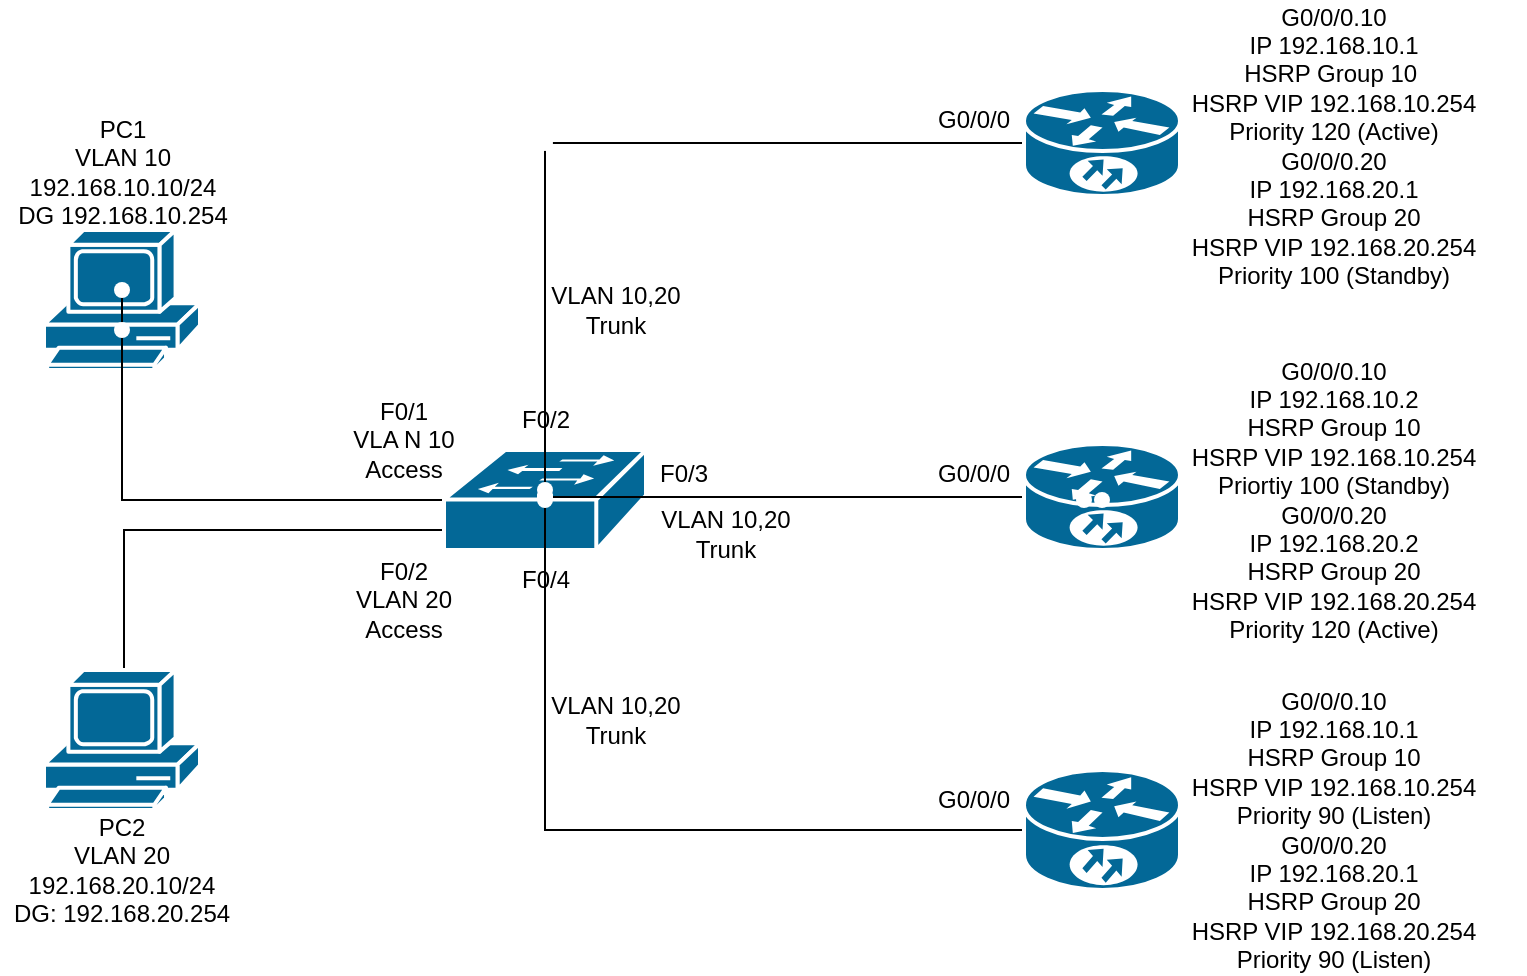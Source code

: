 <mxfile version="26.2.15">
  <diagram name="Page-1" id="vGv60yO_kuP_XpsXv7X9">
    <mxGraphModel dx="1028" dy="595" grid="1" gridSize="10" guides="1" tooltips="1" connect="1" arrows="1" fold="1" page="1" pageScale="1" pageWidth="850" pageHeight="1100" math="0" shadow="0">
      <root>
        <mxCell id="0" />
        <mxCell id="1" parent="0" />
        <mxCell id="1pSujZGEYOiVp5hE4BIw-1" value="" style="shape=mxgraph.cisco.computers_and_peripherals.pc;sketch=0;html=1;pointerEvents=1;dashed=0;fillColor=#036897;strokeColor=#ffffff;strokeWidth=2;verticalLabelPosition=bottom;verticalAlign=top;align=center;outlineConnect=0;" vertex="1" parent="1">
          <mxGeometry x="40" y="150" width="78" height="70" as="geometry" />
        </mxCell>
        <mxCell id="1pSujZGEYOiVp5hE4BIw-46" value="" style="edgeStyle=orthogonalEdgeStyle;rounded=0;orthogonalLoop=1;jettySize=auto;html=1;entryX=0.82;entryY=0.74;entryDx=0;entryDy=0;entryPerimeter=0;endArrow=none;endFill=1;startFill=0;" edge="1" parent="1">
          <mxGeometry relative="1" as="geometry">
            <mxPoint x="80" y="370" as="sourcePoint" />
            <mxPoint x="291.5" y="283.5" as="targetPoint" />
            <Array as="points">
              <mxPoint x="80" y="300" />
              <mxPoint x="291" y="300" />
            </Array>
          </mxGeometry>
        </mxCell>
        <mxCell id="1pSujZGEYOiVp5hE4BIw-2" value="" style="shape=mxgraph.cisco.computers_and_peripherals.pc;sketch=0;html=1;pointerEvents=1;dashed=0;fillColor=#036897;strokeColor=#ffffff;strokeWidth=2;verticalLabelPosition=bottom;verticalAlign=top;align=center;outlineConnect=0;" vertex="1" parent="1">
          <mxGeometry x="40" y="370" width="78" height="70" as="geometry" />
        </mxCell>
        <mxCell id="1pSujZGEYOiVp5hE4BIw-21" value="" style="edgeStyle=orthogonalEdgeStyle;rounded=0;orthogonalLoop=1;jettySize=auto;html=1;endArrow=none;startFill=0;" edge="1" parent="1" source="1pSujZGEYOiVp5hE4BIw-4" target="1pSujZGEYOiVp5hE4BIw-20">
          <mxGeometry relative="1" as="geometry">
            <Array as="points">
              <mxPoint x="79" y="285" />
            </Array>
          </mxGeometry>
        </mxCell>
        <mxCell id="1pSujZGEYOiVp5hE4BIw-4" value="" style="shape=mxgraph.cisco.switches.workgroup_switch;sketch=0;html=1;pointerEvents=1;dashed=0;fillColor=#036897;strokeColor=#ffffff;strokeWidth=2;verticalLabelPosition=bottom;verticalAlign=top;align=center;outlineConnect=0;" vertex="1" parent="1">
          <mxGeometry x="240" y="260" width="101" height="50" as="geometry" />
        </mxCell>
        <mxCell id="1pSujZGEYOiVp5hE4BIw-42" value="" style="edgeStyle=orthogonalEdgeStyle;rounded=0;orthogonalLoop=1;jettySize=auto;html=1;endArrow=none;startFill=0;" edge="1" parent="1" source="1pSujZGEYOiVp5hE4BIw-6" target="1pSujZGEYOiVp5hE4BIw-41">
          <mxGeometry relative="1" as="geometry" />
        </mxCell>
        <mxCell id="1pSujZGEYOiVp5hE4BIw-6" value="" style="shape=mxgraph.cisco.routers.10700;sketch=0;html=1;pointerEvents=1;dashed=0;fillColor=#036897;strokeColor=#ffffff;strokeWidth=2;verticalLabelPosition=bottom;verticalAlign=top;align=center;outlineConnect=0;" vertex="1" parent="1">
          <mxGeometry x="530" y="420" width="78" height="60" as="geometry" />
        </mxCell>
        <mxCell id="1pSujZGEYOiVp5hE4BIw-40" value="" style="edgeStyle=orthogonalEdgeStyle;rounded=0;orthogonalLoop=1;jettySize=auto;html=1;endArrow=none;startFill=0;" edge="1" parent="1" source="1pSujZGEYOiVp5hE4BIw-7" target="1pSujZGEYOiVp5hE4BIw-39">
          <mxGeometry relative="1" as="geometry" />
        </mxCell>
        <mxCell id="1pSujZGEYOiVp5hE4BIw-7" value="" style="shape=mxgraph.cisco.routers.10700;sketch=0;html=1;pointerEvents=1;dashed=0;fillColor=#036897;strokeColor=#ffffff;strokeWidth=2;verticalLabelPosition=bottom;verticalAlign=top;align=center;outlineConnect=0;" vertex="1" parent="1">
          <mxGeometry x="530" y="257" width="78" height="53" as="geometry" />
        </mxCell>
        <mxCell id="1pSujZGEYOiVp5hE4BIw-65" value="" style="edgeStyle=orthogonalEdgeStyle;rounded=0;orthogonalLoop=1;jettySize=auto;html=1;endArrow=none;startFill=0;" edge="1" parent="1" source="1pSujZGEYOiVp5hE4BIw-8" target="1pSujZGEYOiVp5hE4BIw-64">
          <mxGeometry relative="1" as="geometry" />
        </mxCell>
        <mxCell id="1pSujZGEYOiVp5hE4BIw-8" value="" style="shape=mxgraph.cisco.routers.10700;sketch=0;html=1;pointerEvents=1;dashed=0;fillColor=#036897;strokeColor=#ffffff;strokeWidth=2;verticalLabelPosition=bottom;verticalAlign=top;align=center;outlineConnect=0;" vertex="1" parent="1">
          <mxGeometry x="530" y="80" width="78" height="53" as="geometry" />
        </mxCell>
        <mxCell id="1pSujZGEYOiVp5hE4BIw-15" value="" style="shape=waypoint;sketch=0;size=6;pointerEvents=1;points=[];fillColor=#036897;resizable=0;rotatable=0;perimeter=centerPerimeter;snapToPoint=1;verticalAlign=top;strokeColor=#ffffff;dashed=0;strokeWidth=2;" vertex="1" parent="1">
          <mxGeometry x="69" y="190" width="20" height="20" as="geometry" />
        </mxCell>
        <mxCell id="1pSujZGEYOiVp5hE4BIw-20" value="" style="shape=waypoint;sketch=0;size=6;pointerEvents=1;points=[];fillColor=#036897;resizable=0;rotatable=0;perimeter=centerPerimeter;snapToPoint=1;verticalAlign=top;strokeColor=#ffffff;dashed=0;strokeWidth=2;" vertex="1" parent="1">
          <mxGeometry x="69" y="170" width="20" height="20" as="geometry" />
        </mxCell>
        <mxCell id="1pSujZGEYOiVp5hE4BIw-24" value="" style="shape=waypoint;sketch=0;size=6;pointerEvents=1;points=[];fillColor=#036897;resizable=0;rotatable=0;perimeter=centerPerimeter;snapToPoint=1;verticalAlign=top;strokeColor=#ffffff;dashed=0;strokeWidth=2;" vertex="1" parent="1">
          <mxGeometry x="550" y="275" width="20" height="20" as="geometry" />
        </mxCell>
        <mxCell id="1pSujZGEYOiVp5hE4BIw-32" value="" style="shape=waypoint;sketch=0;size=6;pointerEvents=1;points=[];fillColor=#036897;resizable=0;rotatable=0;perimeter=centerPerimeter;snapToPoint=1;verticalAlign=top;strokeColor=#ffffff;dashed=0;strokeWidth=2;" vertex="1" parent="1">
          <mxGeometry x="280.5" y="96.5" width="20" height="20" as="geometry" />
        </mxCell>
        <mxCell id="1pSujZGEYOiVp5hE4BIw-35" value="" style="shape=waypoint;sketch=0;size=6;pointerEvents=1;points=[];fillColor=#036897;resizable=0;rotatable=0;perimeter=centerPerimeter;snapToPoint=1;verticalAlign=top;strokeColor=#ffffff;dashed=0;strokeWidth=2;" vertex="1" parent="1">
          <mxGeometry x="559" y="275" width="20" height="20" as="geometry" />
        </mxCell>
        <mxCell id="1pSujZGEYOiVp5hE4BIw-37" value="" style="shape=waypoint;sketch=0;size=6;pointerEvents=1;points=[];fillColor=#036897;resizable=0;rotatable=0;perimeter=centerPerimeter;snapToPoint=1;verticalAlign=top;strokeColor=#ffffff;dashed=0;strokeWidth=2;" vertex="1" parent="1">
          <mxGeometry x="280.5" y="273.5" width="20" height="20" as="geometry" />
        </mxCell>
        <mxCell id="1pSujZGEYOiVp5hE4BIw-39" value="" style="shape=waypoint;sketch=0;size=6;pointerEvents=1;points=[];fillColor=#036897;resizable=0;rotatable=0;perimeter=centerPerimeter;snapToPoint=1;verticalAlign=top;strokeColor=#ffffff;dashed=0;strokeWidth=2;" vertex="1" parent="1">
          <mxGeometry x="280.5" y="273.5" width="20" height="20" as="geometry" />
        </mxCell>
        <mxCell id="1pSujZGEYOiVp5hE4BIw-41" value="" style="shape=waypoint;sketch=0;size=6;pointerEvents=1;points=[];fillColor=#036897;resizable=0;rotatable=0;perimeter=centerPerimeter;snapToPoint=1;verticalAlign=top;strokeColor=#ffffff;dashed=0;strokeWidth=2;" vertex="1" parent="1">
          <mxGeometry x="280.5" y="275" width="20" height="20" as="geometry" />
        </mxCell>
        <mxCell id="1pSujZGEYOiVp5hE4BIw-43" value="" style="shape=waypoint;sketch=0;size=6;pointerEvents=1;points=[];fillColor=#036897;resizable=0;rotatable=0;perimeter=centerPerimeter;snapToPoint=1;verticalAlign=top;strokeColor=#ffffff;dashed=0;strokeWidth=2;" vertex="1" parent="1">
          <mxGeometry x="280.5" y="273.5" width="20" height="20" as="geometry" />
        </mxCell>
        <mxCell id="1pSujZGEYOiVp5hE4BIw-45" value="" style="shape=waypoint;sketch=0;size=6;pointerEvents=1;points=[];fillColor=#036897;resizable=0;rotatable=0;perimeter=centerPerimeter;snapToPoint=1;verticalAlign=top;strokeColor=#ffffff;dashed=0;strokeWidth=2;" vertex="1" parent="1">
          <mxGeometry x="280.5" y="273.5" width="20" height="20" as="geometry" />
        </mxCell>
        <mxCell id="1pSujZGEYOiVp5hE4BIw-48" value="F0/2&lt;div&gt;VLAN 20&lt;/div&gt;&lt;div&gt;Access&lt;/div&gt;" style="text;strokeColor=none;align=center;fillColor=none;html=1;verticalAlign=middle;whiteSpace=wrap;rounded=0;" vertex="1" parent="1">
          <mxGeometry x="190" y="320" width="60" height="30" as="geometry" />
        </mxCell>
        <mxCell id="1pSujZGEYOiVp5hE4BIw-49" value="F0/1&lt;div&gt;VLA N 10&lt;/div&gt;&lt;div&gt;Access&lt;/div&gt;" style="text;strokeColor=none;align=center;fillColor=none;html=1;verticalAlign=middle;whiteSpace=wrap;rounded=0;" vertex="1" parent="1">
          <mxGeometry x="190" y="240" width="60" height="30" as="geometry" />
        </mxCell>
        <mxCell id="1pSujZGEYOiVp5hE4BIw-51" value="PC2&lt;div&gt;VLAN 20&lt;/div&gt;&lt;div&gt;192.168.20.10/24&lt;/div&gt;&lt;div&gt;DG: 192.168.20.254&lt;/div&gt;" style="text;strokeColor=none;align=center;fillColor=none;html=1;verticalAlign=middle;whiteSpace=wrap;rounded=0;" vertex="1" parent="1">
          <mxGeometry x="23.25" y="460" width="111.5" height="20" as="geometry" />
        </mxCell>
        <mxCell id="1pSujZGEYOiVp5hE4BIw-52" value="PC1&lt;div&gt;VLAN 10&lt;/div&gt;&lt;div&gt;192.168.10.10/24&lt;/div&gt;&lt;div&gt;DG 192.168.10.254&lt;/div&gt;" style="text;strokeColor=none;align=center;fillColor=none;html=1;verticalAlign=middle;whiteSpace=wrap;rounded=0;" vertex="1" parent="1">
          <mxGeometry x="18.75" y="116.5" width="120.5" height="8.5" as="geometry" />
        </mxCell>
        <mxCell id="1pSujZGEYOiVp5hE4BIw-54" value="VLAN 10,20&lt;div&gt;Trunk&lt;/div&gt;" style="text;strokeColor=none;align=center;fillColor=none;html=1;verticalAlign=middle;whiteSpace=wrap;rounded=0;" vertex="1" parent="1">
          <mxGeometry x="341" y="287" width="80" height="30" as="geometry" />
        </mxCell>
        <mxCell id="1pSujZGEYOiVp5hE4BIw-57" value="VLAN 10,20&lt;div&gt;Trunk&lt;/div&gt;" style="text;strokeColor=none;align=center;fillColor=none;html=1;verticalAlign=middle;whiteSpace=wrap;rounded=0;" vertex="1" parent="1">
          <mxGeometry x="285.75" y="380" width="79.5" height="30" as="geometry" />
        </mxCell>
        <mxCell id="1pSujZGEYOiVp5hE4BIw-59" value="F0/2" style="text;strokeColor=none;align=center;fillColor=none;html=1;verticalAlign=middle;whiteSpace=wrap;rounded=0;" vertex="1" parent="1">
          <mxGeometry x="260.5" y="230" width="60" height="30" as="geometry" />
        </mxCell>
        <mxCell id="1pSujZGEYOiVp5hE4BIw-60" value="F0/3" style="text;strokeColor=none;align=center;fillColor=none;html=1;verticalAlign=middle;whiteSpace=wrap;rounded=0;" vertex="1" parent="1">
          <mxGeometry x="330" y="257" width="60" height="30" as="geometry" />
        </mxCell>
        <mxCell id="1pSujZGEYOiVp5hE4BIw-61" value="F0/4" style="text;strokeColor=none;align=center;fillColor=none;html=1;verticalAlign=middle;whiteSpace=wrap;rounded=0;" vertex="1" parent="1">
          <mxGeometry x="260.5" y="310" width="60" height="30" as="geometry" />
        </mxCell>
        <mxCell id="1pSujZGEYOiVp5hE4BIw-64" value="" style="shape=waypoint;sketch=0;size=6;pointerEvents=1;points=[];fillColor=#036897;resizable=0;rotatable=0;perimeter=centerPerimeter;snapToPoint=1;verticalAlign=top;strokeColor=#ffffff;dashed=0;strokeWidth=2;" vertex="1" parent="1">
          <mxGeometry x="280.5" y="270" width="20" height="20" as="geometry" />
        </mxCell>
        <mxCell id="1pSujZGEYOiVp5hE4BIw-66" value="VLAN 10,20&lt;div&gt;Trunk&lt;/div&gt;" style="text;strokeColor=none;align=center;fillColor=none;html=1;verticalAlign=middle;whiteSpace=wrap;rounded=0;" vertex="1" parent="1">
          <mxGeometry x="280.5" y="180" width="90" height="20" as="geometry" />
        </mxCell>
        <mxCell id="1pSujZGEYOiVp5hE4BIw-67" value="G0/0/0.10&lt;div&gt;IP 192.168.10.1&lt;br&gt;&lt;div&gt;HSRP Group 10&amp;nbsp;&lt;/div&gt;&lt;div&gt;HSRP VIP 192.168.10.254&lt;/div&gt;&lt;div&gt;Priority 120 (Active)&lt;/div&gt;&lt;div&gt;G0/0/0.20&lt;/div&gt;&lt;div&gt;IP 192.168.20.1&lt;/div&gt;&lt;div&gt;HSRP Group 20&lt;/div&gt;&lt;div&gt;HSRP VIP 192.168.20.254&lt;/div&gt;&lt;div&gt;Priority 100 (Standby)&lt;/div&gt;&lt;/div&gt;" style="text;strokeColor=none;align=center;fillColor=none;html=1;verticalAlign=middle;whiteSpace=wrap;rounded=0;" vertex="1" parent="1">
          <mxGeometry x="590" y="98.5" width="190" height="18" as="geometry" />
        </mxCell>
        <mxCell id="1pSujZGEYOiVp5hE4BIw-68" value="G0/0/0.10&lt;div&gt;IP 192.168.10.2&lt;br&gt;&lt;div&gt;HSRP Group 10&lt;/div&gt;&lt;div&gt;HSRP VIP 192.168.10.254&lt;/div&gt;&lt;div&gt;Priortiy 100 (Standby)&lt;/div&gt;&lt;div&gt;G0/0/0.20&lt;/div&gt;&lt;div&gt;IP 192.168.20.2&lt;/div&gt;&lt;div&gt;HSRP Group 20&lt;/div&gt;&lt;div&gt;HSRP VIP 192.168.20.254&lt;/div&gt;&lt;div&gt;Priority 120 (Active)&lt;/div&gt;&lt;/div&gt;" style="text;strokeColor=none;align=center;fillColor=none;html=1;verticalAlign=middle;whiteSpace=wrap;rounded=0;" vertex="1" parent="1">
          <mxGeometry x="600" y="275" width="170" height="20" as="geometry" />
        </mxCell>
        <mxCell id="1pSujZGEYOiVp5hE4BIw-70" value="G0/0/0.10&lt;div&gt;IP 192.168.10.1&lt;/div&gt;&lt;div&gt;HSRP Group 10&lt;br&gt;&lt;div&gt;HSRP VIP 192.168.10.254&lt;/div&gt;&lt;div&gt;Priority 90 (Listen)&lt;/div&gt;&lt;div&gt;&lt;span style=&quot;background-color: transparent; color: light-dark(rgb(0, 0, 0), rgb(255, 255, 255));&quot;&gt;G0/0/0.20&lt;/span&gt;&lt;/div&gt;&lt;div&gt;IP 192.168.20.1&lt;/div&gt;&lt;div&gt;HSRP Group 20&lt;/div&gt;&lt;div&gt;HSRP VIP 192.168.20.254&lt;/div&gt;&lt;div&gt;Priority 90 (Listen)&lt;/div&gt;&lt;/div&gt;" style="text;strokeColor=none;align=center;fillColor=none;html=1;verticalAlign=middle;whiteSpace=wrap;rounded=0;" vertex="1" parent="1">
          <mxGeometry x="600" y="435" width="170" height="30" as="geometry" />
        </mxCell>
        <mxCell id="1pSujZGEYOiVp5hE4BIw-71" value="G0/0/0" style="text;strokeColor=none;align=center;fillColor=none;html=1;verticalAlign=middle;whiteSpace=wrap;rounded=0;" vertex="1" parent="1">
          <mxGeometry x="480" y="80" width="50" height="30" as="geometry" />
        </mxCell>
        <mxCell id="1pSujZGEYOiVp5hE4BIw-72" value="G0/0/0" style="text;strokeColor=none;align=center;fillColor=none;html=1;verticalAlign=middle;whiteSpace=wrap;rounded=0;" vertex="1" parent="1">
          <mxGeometry x="475" y="257" width="60" height="30" as="geometry" />
        </mxCell>
        <mxCell id="1pSujZGEYOiVp5hE4BIw-73" value="G0/0/0" style="text;strokeColor=none;align=center;fillColor=none;html=1;verticalAlign=middle;whiteSpace=wrap;rounded=0;" vertex="1" parent="1">
          <mxGeometry x="475" y="420" width="60" height="30" as="geometry" />
        </mxCell>
      </root>
    </mxGraphModel>
  </diagram>
</mxfile>
